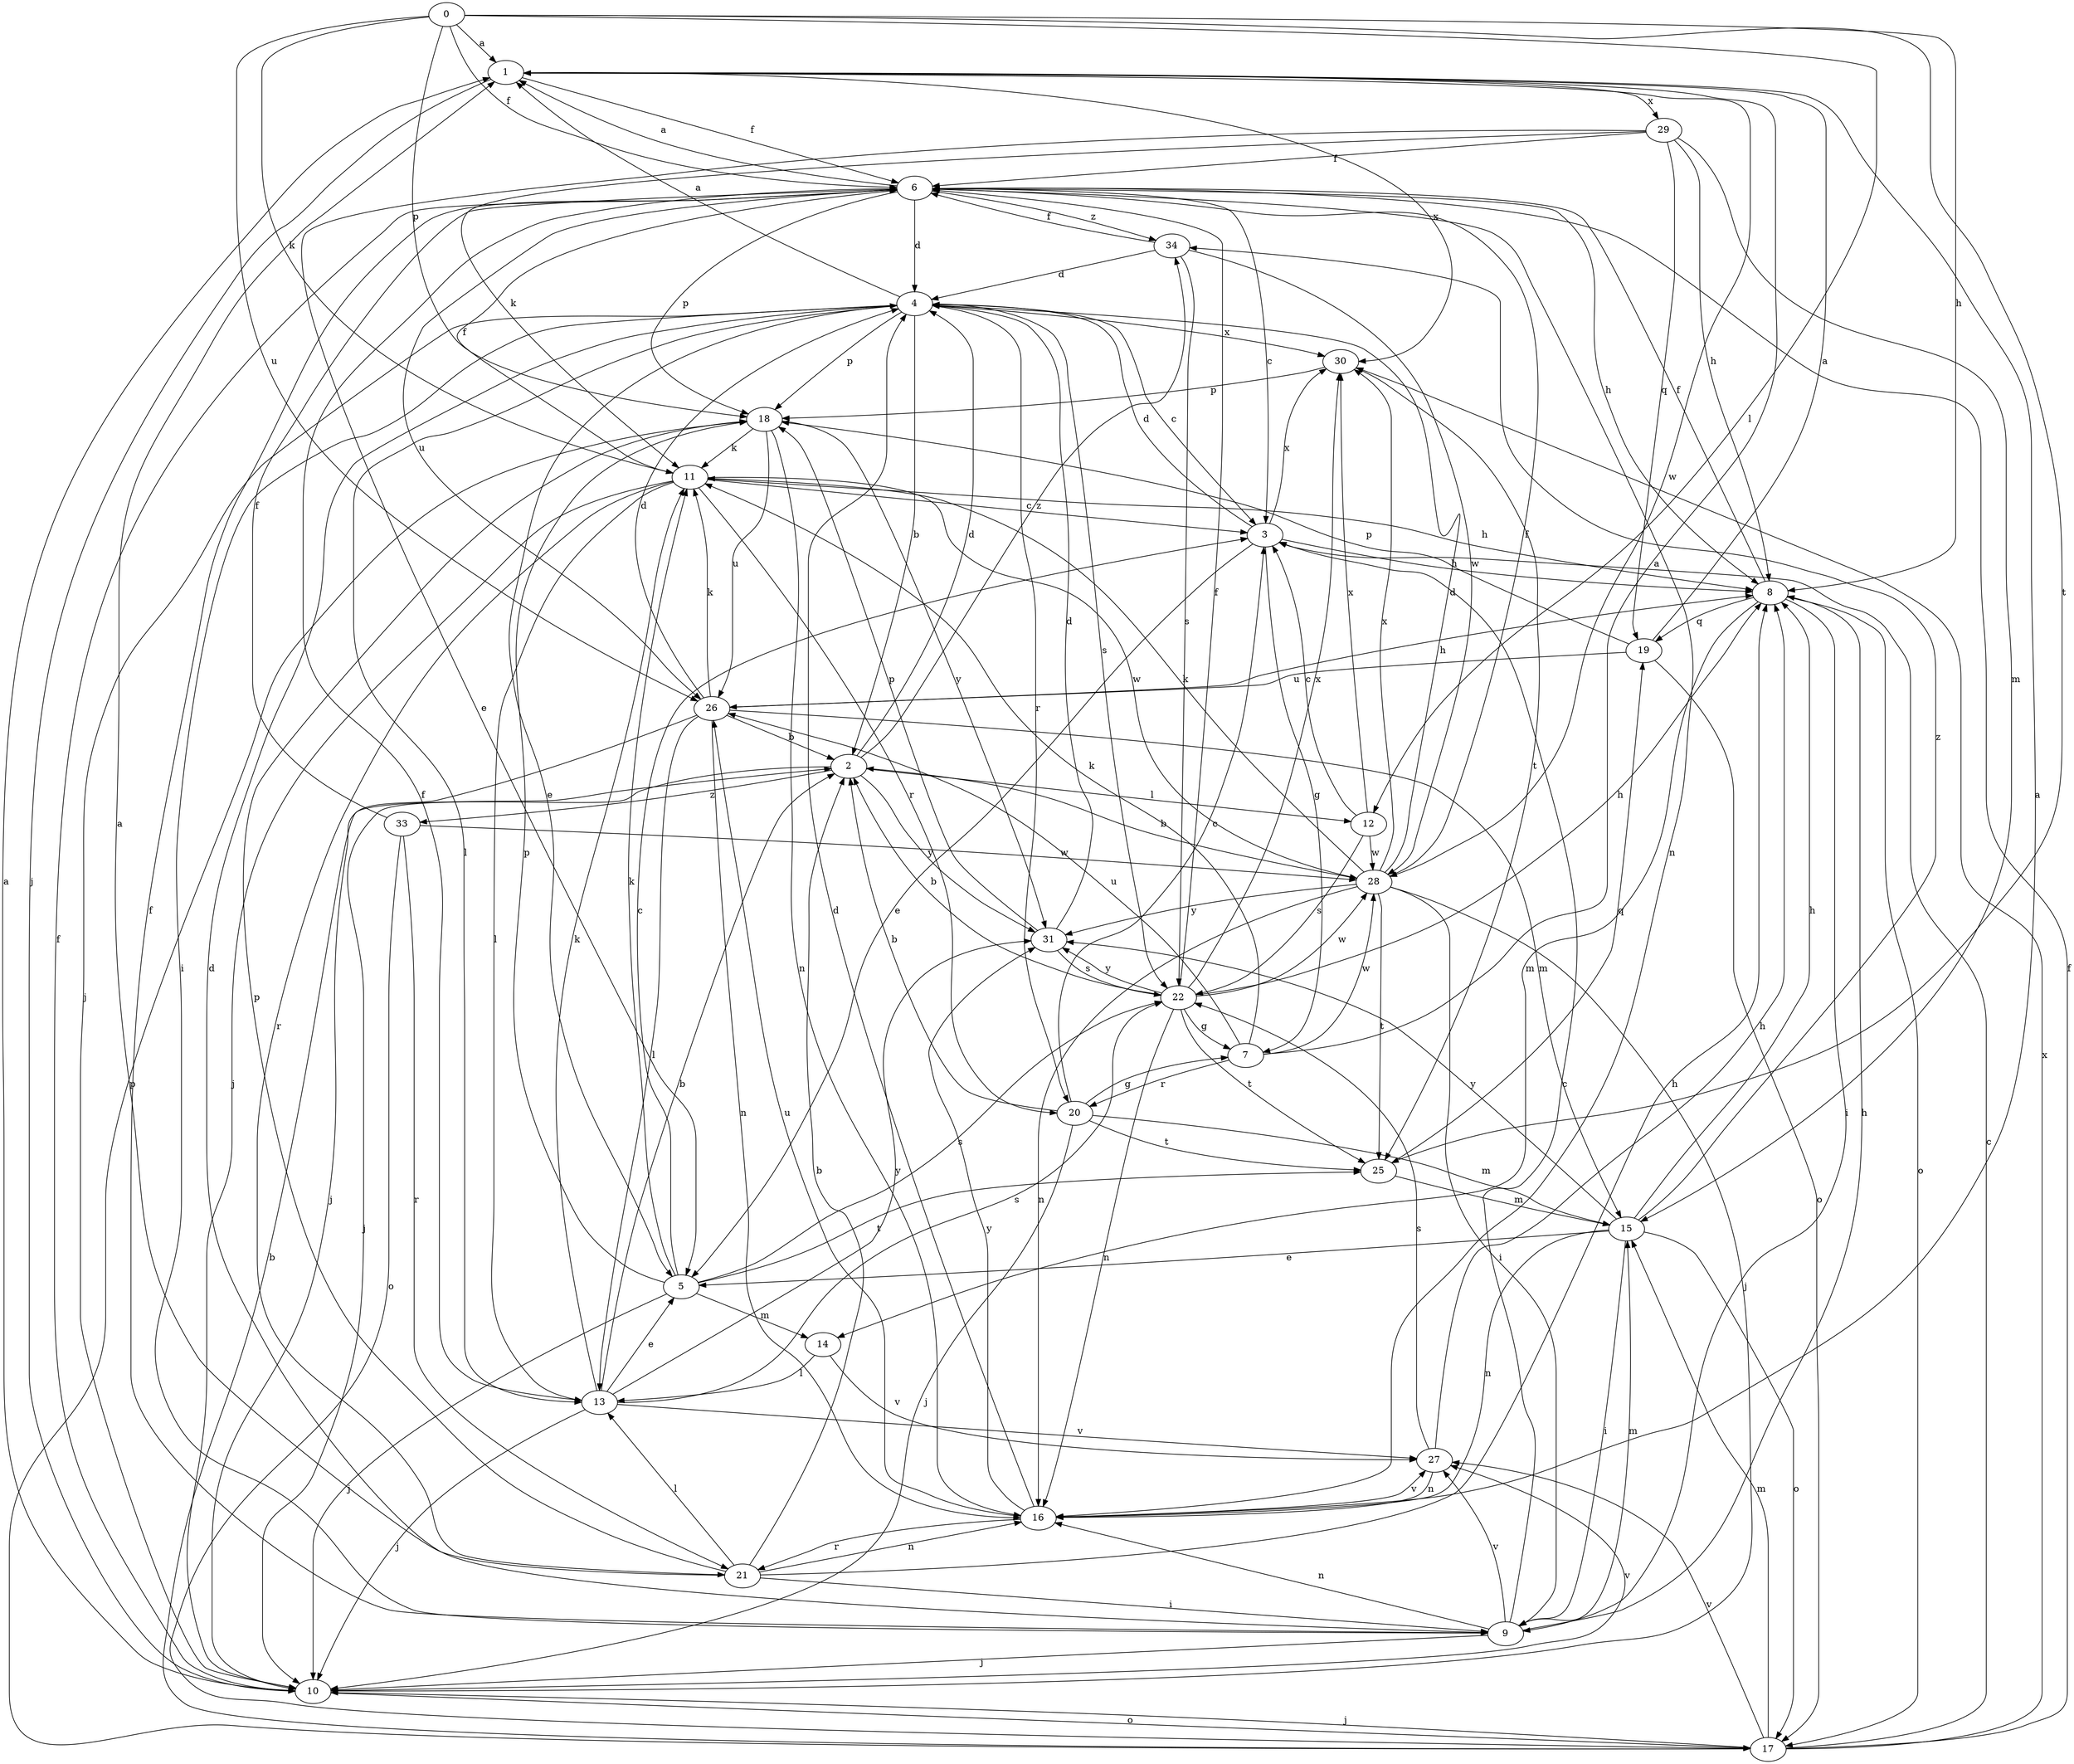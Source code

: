 strict digraph  {
0;
1;
2;
3;
4;
5;
6;
7;
8;
9;
10;
11;
12;
13;
14;
15;
16;
17;
18;
19;
20;
21;
22;
25;
26;
27;
28;
29;
30;
31;
33;
34;
0 -> 1  [label=a];
0 -> 6  [label=f];
0 -> 8  [label=h];
0 -> 11  [label=k];
0 -> 12  [label=l];
0 -> 18  [label=p];
0 -> 25  [label=t];
0 -> 26  [label=u];
1 -> 6  [label=f];
1 -> 10  [label=j];
1 -> 28  [label=w];
1 -> 29  [label=x];
1 -> 30  [label=x];
2 -> 4  [label=d];
2 -> 10  [label=j];
2 -> 12  [label=l];
2 -> 31  [label=y];
2 -> 33  [label=z];
2 -> 34  [label=z];
3 -> 4  [label=d];
3 -> 5  [label=e];
3 -> 7  [label=g];
3 -> 8  [label=h];
3 -> 30  [label=x];
4 -> 1  [label=a];
4 -> 2  [label=b];
4 -> 3  [label=c];
4 -> 5  [label=e];
4 -> 9  [label=i];
4 -> 10  [label=j];
4 -> 13  [label=l];
4 -> 18  [label=p];
4 -> 20  [label=r];
4 -> 22  [label=s];
4 -> 30  [label=x];
5 -> 3  [label=c];
5 -> 10  [label=j];
5 -> 11  [label=k];
5 -> 14  [label=m];
5 -> 18  [label=p];
5 -> 22  [label=s];
5 -> 25  [label=t];
6 -> 1  [label=a];
6 -> 3  [label=c];
6 -> 4  [label=d];
6 -> 8  [label=h];
6 -> 16  [label=n];
6 -> 18  [label=p];
6 -> 26  [label=u];
6 -> 34  [label=z];
7 -> 1  [label=a];
7 -> 11  [label=k];
7 -> 20  [label=r];
7 -> 26  [label=u];
7 -> 28  [label=w];
8 -> 6  [label=f];
8 -> 9  [label=i];
8 -> 14  [label=m];
8 -> 17  [label=o];
8 -> 19  [label=q];
9 -> 3  [label=c];
9 -> 4  [label=d];
9 -> 6  [label=f];
9 -> 8  [label=h];
9 -> 10  [label=j];
9 -> 15  [label=m];
9 -> 16  [label=n];
9 -> 27  [label=v];
10 -> 1  [label=a];
10 -> 6  [label=f];
10 -> 17  [label=o];
10 -> 27  [label=v];
11 -> 3  [label=c];
11 -> 6  [label=f];
11 -> 8  [label=h];
11 -> 10  [label=j];
11 -> 13  [label=l];
11 -> 20  [label=r];
11 -> 21  [label=r];
11 -> 28  [label=w];
12 -> 3  [label=c];
12 -> 22  [label=s];
12 -> 28  [label=w];
12 -> 30  [label=x];
13 -> 2  [label=b];
13 -> 5  [label=e];
13 -> 6  [label=f];
13 -> 10  [label=j];
13 -> 11  [label=k];
13 -> 22  [label=s];
13 -> 27  [label=v];
13 -> 31  [label=y];
14 -> 13  [label=l];
14 -> 27  [label=v];
15 -> 5  [label=e];
15 -> 8  [label=h];
15 -> 9  [label=i];
15 -> 16  [label=n];
15 -> 17  [label=o];
15 -> 31  [label=y];
15 -> 34  [label=z];
16 -> 1  [label=a];
16 -> 4  [label=d];
16 -> 21  [label=r];
16 -> 26  [label=u];
16 -> 27  [label=v];
16 -> 31  [label=y];
17 -> 2  [label=b];
17 -> 3  [label=c];
17 -> 6  [label=f];
17 -> 10  [label=j];
17 -> 15  [label=m];
17 -> 18  [label=p];
17 -> 27  [label=v];
17 -> 30  [label=x];
18 -> 11  [label=k];
18 -> 16  [label=n];
18 -> 26  [label=u];
18 -> 31  [label=y];
19 -> 1  [label=a];
19 -> 17  [label=o];
19 -> 18  [label=p];
19 -> 26  [label=u];
20 -> 2  [label=b];
20 -> 3  [label=c];
20 -> 7  [label=g];
20 -> 10  [label=j];
20 -> 15  [label=m];
20 -> 25  [label=t];
21 -> 1  [label=a];
21 -> 2  [label=b];
21 -> 8  [label=h];
21 -> 9  [label=i];
21 -> 13  [label=l];
21 -> 16  [label=n];
21 -> 18  [label=p];
22 -> 2  [label=b];
22 -> 6  [label=f];
22 -> 7  [label=g];
22 -> 8  [label=h];
22 -> 16  [label=n];
22 -> 25  [label=t];
22 -> 28  [label=w];
22 -> 30  [label=x];
22 -> 31  [label=y];
25 -> 15  [label=m];
25 -> 19  [label=q];
26 -> 2  [label=b];
26 -> 4  [label=d];
26 -> 8  [label=h];
26 -> 10  [label=j];
26 -> 11  [label=k];
26 -> 13  [label=l];
26 -> 15  [label=m];
26 -> 16  [label=n];
27 -> 8  [label=h];
27 -> 16  [label=n];
27 -> 22  [label=s];
28 -> 2  [label=b];
28 -> 4  [label=d];
28 -> 6  [label=f];
28 -> 9  [label=i];
28 -> 10  [label=j];
28 -> 11  [label=k];
28 -> 16  [label=n];
28 -> 25  [label=t];
28 -> 30  [label=x];
28 -> 31  [label=y];
29 -> 5  [label=e];
29 -> 6  [label=f];
29 -> 8  [label=h];
29 -> 11  [label=k];
29 -> 15  [label=m];
29 -> 19  [label=q];
30 -> 18  [label=p];
30 -> 25  [label=t];
31 -> 4  [label=d];
31 -> 18  [label=p];
31 -> 22  [label=s];
33 -> 6  [label=f];
33 -> 17  [label=o];
33 -> 21  [label=r];
33 -> 28  [label=w];
34 -> 4  [label=d];
34 -> 6  [label=f];
34 -> 22  [label=s];
34 -> 28  [label=w];
}
